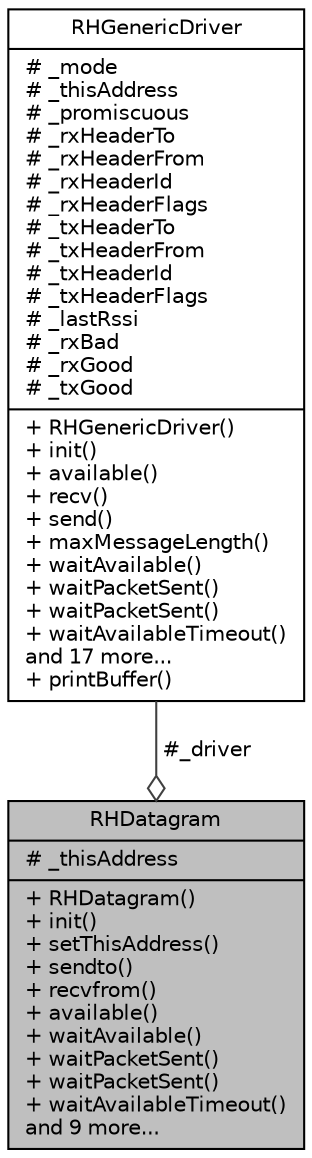 digraph "RHDatagram"
{
 // LATEX_PDF_SIZE
  edge [fontname="Helvetica",fontsize="10",labelfontname="Helvetica",labelfontsize="10"];
  node [fontname="Helvetica",fontsize="10",shape=record];
  Node1 [label="{RHDatagram\n|# _thisAddress\l|+ RHDatagram()\l+ init()\l+ setThisAddress()\l+ sendto()\l+ recvfrom()\l+ available()\l+ waitAvailable()\l+ waitPacketSent()\l+ waitPacketSent()\l+ waitAvailableTimeout()\land 9 more...\l}",height=0.2,width=0.4,color="black", fillcolor="grey75", style="filled", fontcolor="black",tooltip="Manager class for addressed, unreliable messages."];
  Node2 -> Node1 [color="grey25",fontsize="10",style="solid",label=" #_driver" ,arrowhead="odiamond",fontname="Helvetica"];
  Node2 [label="{RHGenericDriver\n|# _mode\l# _thisAddress\l# _promiscuous\l# _rxHeaderTo\l# _rxHeaderFrom\l# _rxHeaderId\l# _rxHeaderFlags\l# _txHeaderTo\l# _txHeaderFrom\l# _txHeaderId\l# _txHeaderFlags\l# _lastRssi\l# _rxBad\l# _rxGood\l# _txGood\l|+ RHGenericDriver()\l+ init()\l+ available()\l+ recv()\l+ send()\l+ maxMessageLength()\l+ waitAvailable()\l+ waitPacketSent()\l+ waitPacketSent()\l+ waitAvailableTimeout()\land 17 more...\l+ printBuffer()\l}",height=0.2,width=0.4,color="black", fillcolor="white", style="filled",URL="$class_r_h_generic_driver.html",tooltip="Abstract base class for a RadioHead driver."];
}
